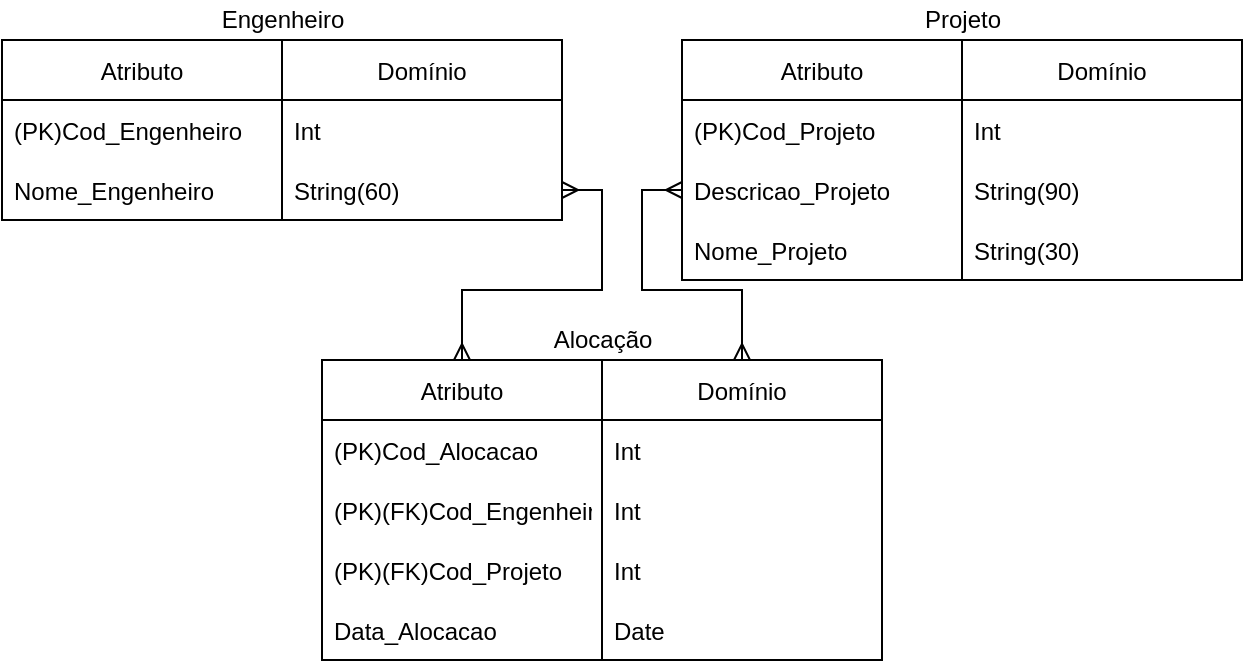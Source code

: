 <mxfile version="18.0.6" type="github">
  <diagram id="PFw5yT5ykMYJb6qAE72h" name="Página-1">
    <mxGraphModel dx="868" dy="482" grid="1" gridSize="10" guides="1" tooltips="1" connect="1" arrows="1" fold="1" page="1" pageScale="1" pageWidth="827" pageHeight="1169" math="0" shadow="0">
      <root>
        <mxCell id="0" />
        <mxCell id="1" parent="0" />
        <mxCell id="zG7kJAzisxYFAIQWUQVz-1" value="Atributo" style="swimlane;fontStyle=0;childLayout=stackLayout;horizontal=1;startSize=30;horizontalStack=0;resizeParent=1;resizeParentMax=0;resizeLast=0;collapsible=1;marginBottom=0;" vertex="1" parent="1">
          <mxGeometry x="60" y="40" width="140" height="90" as="geometry" />
        </mxCell>
        <mxCell id="zG7kJAzisxYFAIQWUQVz-2" value="(PK)Cod_Engenheiro" style="text;strokeColor=none;fillColor=none;align=left;verticalAlign=middle;spacingLeft=4;spacingRight=4;overflow=hidden;points=[[0,0.5],[1,0.5]];portConstraint=eastwest;rotatable=0;" vertex="1" parent="zG7kJAzisxYFAIQWUQVz-1">
          <mxGeometry y="30" width="140" height="30" as="geometry" />
        </mxCell>
        <mxCell id="zG7kJAzisxYFAIQWUQVz-3" value="Nome_Engenheiro" style="text;strokeColor=none;fillColor=none;align=left;verticalAlign=middle;spacingLeft=4;spacingRight=4;overflow=hidden;points=[[0,0.5],[1,0.5]];portConstraint=eastwest;rotatable=0;" vertex="1" parent="zG7kJAzisxYFAIQWUQVz-1">
          <mxGeometry y="60" width="140" height="30" as="geometry" />
        </mxCell>
        <mxCell id="zG7kJAzisxYFAIQWUQVz-5" value="Domínio" style="swimlane;fontStyle=0;childLayout=stackLayout;horizontal=1;startSize=30;horizontalStack=0;resizeParent=1;resizeParentMax=0;resizeLast=0;collapsible=1;marginBottom=0;" vertex="1" parent="1">
          <mxGeometry x="200" y="40" width="140" height="90" as="geometry" />
        </mxCell>
        <mxCell id="zG7kJAzisxYFAIQWUQVz-6" value="Int" style="text;strokeColor=none;fillColor=none;align=left;verticalAlign=middle;spacingLeft=4;spacingRight=4;overflow=hidden;points=[[0,0.5],[1,0.5]];portConstraint=eastwest;rotatable=0;" vertex="1" parent="zG7kJAzisxYFAIQWUQVz-5">
          <mxGeometry y="30" width="140" height="30" as="geometry" />
        </mxCell>
        <mxCell id="zG7kJAzisxYFAIQWUQVz-7" value="String(60)" style="text;strokeColor=none;fillColor=none;align=left;verticalAlign=middle;spacingLeft=4;spacingRight=4;overflow=hidden;points=[[0,0.5],[1,0.5]];portConstraint=eastwest;rotatable=0;" vertex="1" parent="zG7kJAzisxYFAIQWUQVz-5">
          <mxGeometry y="60" width="140" height="30" as="geometry" />
        </mxCell>
        <mxCell id="zG7kJAzisxYFAIQWUQVz-9" value="Atributo" style="swimlane;fontStyle=0;childLayout=stackLayout;horizontal=1;startSize=30;horizontalStack=0;resizeParent=1;resizeParentMax=0;resizeLast=0;collapsible=1;marginBottom=0;" vertex="1" parent="1">
          <mxGeometry x="400" y="40" width="140" height="120" as="geometry" />
        </mxCell>
        <mxCell id="zG7kJAzisxYFAIQWUQVz-11" value="(PK)Cod_Projeto" style="text;strokeColor=none;fillColor=none;align=left;verticalAlign=middle;spacingLeft=4;spacingRight=4;overflow=hidden;points=[[0,0.5],[1,0.5]];portConstraint=eastwest;rotatable=0;" vertex="1" parent="zG7kJAzisxYFAIQWUQVz-9">
          <mxGeometry y="30" width="140" height="30" as="geometry" />
        </mxCell>
        <mxCell id="zG7kJAzisxYFAIQWUQVz-10" value="Descricao_Projeto" style="text;strokeColor=none;fillColor=none;align=left;verticalAlign=middle;spacingLeft=4;spacingRight=4;overflow=hidden;points=[[0,0.5],[1,0.5]];portConstraint=eastwest;rotatable=0;" vertex="1" parent="zG7kJAzisxYFAIQWUQVz-9">
          <mxGeometry y="60" width="140" height="30" as="geometry" />
        </mxCell>
        <mxCell id="zG7kJAzisxYFAIQWUQVz-16" value="Nome_Projeto" style="text;strokeColor=none;fillColor=none;align=left;verticalAlign=middle;spacingLeft=4;spacingRight=4;overflow=hidden;points=[[0,0.5],[1,0.5]];portConstraint=eastwest;rotatable=0;" vertex="1" parent="zG7kJAzisxYFAIQWUQVz-9">
          <mxGeometry y="90" width="140" height="30" as="geometry" />
        </mxCell>
        <mxCell id="zG7kJAzisxYFAIQWUQVz-12" value="Domínio" style="swimlane;fontStyle=0;childLayout=stackLayout;horizontal=1;startSize=30;horizontalStack=0;resizeParent=1;resizeParentMax=0;resizeLast=0;collapsible=1;marginBottom=0;" vertex="1" parent="1">
          <mxGeometry x="540" y="40" width="140" height="120" as="geometry" />
        </mxCell>
        <mxCell id="zG7kJAzisxYFAIQWUQVz-19" value="Int" style="text;strokeColor=none;fillColor=none;align=left;verticalAlign=middle;spacingLeft=4;spacingRight=4;overflow=hidden;points=[[0,0.5],[1,0.5]];portConstraint=eastwest;rotatable=0;" vertex="1" parent="zG7kJAzisxYFAIQWUQVz-12">
          <mxGeometry y="30" width="140" height="30" as="geometry" />
        </mxCell>
        <mxCell id="zG7kJAzisxYFAIQWUQVz-20" value="String(90)" style="text;strokeColor=none;fillColor=none;align=left;verticalAlign=middle;spacingLeft=4;spacingRight=4;overflow=hidden;points=[[0,0.5],[1,0.5]];portConstraint=eastwest;rotatable=0;" vertex="1" parent="zG7kJAzisxYFAIQWUQVz-12">
          <mxGeometry y="60" width="140" height="30" as="geometry" />
        </mxCell>
        <mxCell id="zG7kJAzisxYFAIQWUQVz-21" value="String(30)" style="text;strokeColor=none;fillColor=none;align=left;verticalAlign=middle;spacingLeft=4;spacingRight=4;overflow=hidden;points=[[0,0.5],[1,0.5]];portConstraint=eastwest;rotatable=0;" vertex="1" parent="zG7kJAzisxYFAIQWUQVz-12">
          <mxGeometry y="90" width="140" height="30" as="geometry" />
        </mxCell>
        <mxCell id="zG7kJAzisxYFAIQWUQVz-22" value="Atributo" style="swimlane;fontStyle=0;childLayout=stackLayout;horizontal=1;startSize=30;horizontalStack=0;resizeParent=1;resizeParentMax=0;resizeLast=0;collapsible=1;marginBottom=0;" vertex="1" parent="1">
          <mxGeometry x="220" y="200" width="140" height="150" as="geometry" />
        </mxCell>
        <mxCell id="zG7kJAzisxYFAIQWUQVz-23" value="(PK)Cod_Alocacao" style="text;strokeColor=none;fillColor=none;align=left;verticalAlign=middle;spacingLeft=4;spacingRight=4;overflow=hidden;points=[[0,0.5],[1,0.5]];portConstraint=eastwest;rotatable=0;" vertex="1" parent="zG7kJAzisxYFAIQWUQVz-22">
          <mxGeometry y="30" width="140" height="30" as="geometry" />
        </mxCell>
        <mxCell id="zG7kJAzisxYFAIQWUQVz-24" value="(PK)(FK)Cod_Engenheiro" style="text;strokeColor=none;fillColor=none;align=left;verticalAlign=middle;spacingLeft=4;spacingRight=4;overflow=hidden;points=[[0,0.5],[1,0.5]];portConstraint=eastwest;rotatable=0;" vertex="1" parent="zG7kJAzisxYFAIQWUQVz-22">
          <mxGeometry y="60" width="140" height="30" as="geometry" />
        </mxCell>
        <mxCell id="zG7kJAzisxYFAIQWUQVz-25" value="(PK)(FK)Cod_Projeto" style="text;strokeColor=none;fillColor=none;align=left;verticalAlign=middle;spacingLeft=4;spacingRight=4;overflow=hidden;points=[[0,0.5],[1,0.5]];portConstraint=eastwest;rotatable=0;" vertex="1" parent="zG7kJAzisxYFAIQWUQVz-22">
          <mxGeometry y="90" width="140" height="30" as="geometry" />
        </mxCell>
        <mxCell id="zG7kJAzisxYFAIQWUQVz-33" value="Data_Alocacao" style="text;strokeColor=none;fillColor=none;align=left;verticalAlign=middle;spacingLeft=4;spacingRight=4;overflow=hidden;points=[[0,0.5],[1,0.5]];portConstraint=eastwest;rotatable=0;" vertex="1" parent="zG7kJAzisxYFAIQWUQVz-22">
          <mxGeometry y="120" width="140" height="30" as="geometry" />
        </mxCell>
        <mxCell id="zG7kJAzisxYFAIQWUQVz-26" value="Domínio" style="swimlane;fontStyle=0;childLayout=stackLayout;horizontal=1;startSize=30;horizontalStack=0;resizeParent=1;resizeParentMax=0;resizeLast=0;collapsible=1;marginBottom=0;" vertex="1" parent="1">
          <mxGeometry x="360" y="200" width="140" height="150" as="geometry" />
        </mxCell>
        <mxCell id="zG7kJAzisxYFAIQWUQVz-27" value="Int" style="text;strokeColor=none;fillColor=none;align=left;verticalAlign=middle;spacingLeft=4;spacingRight=4;overflow=hidden;points=[[0,0.5],[1,0.5]];portConstraint=eastwest;rotatable=0;" vertex="1" parent="zG7kJAzisxYFAIQWUQVz-26">
          <mxGeometry y="30" width="140" height="30" as="geometry" />
        </mxCell>
        <mxCell id="zG7kJAzisxYFAIQWUQVz-28" value="Int" style="text;strokeColor=none;fillColor=none;align=left;verticalAlign=middle;spacingLeft=4;spacingRight=4;overflow=hidden;points=[[0,0.5],[1,0.5]];portConstraint=eastwest;rotatable=0;" vertex="1" parent="zG7kJAzisxYFAIQWUQVz-26">
          <mxGeometry y="60" width="140" height="30" as="geometry" />
        </mxCell>
        <mxCell id="zG7kJAzisxYFAIQWUQVz-29" value="Int" style="text;strokeColor=none;fillColor=none;align=left;verticalAlign=middle;spacingLeft=4;spacingRight=4;overflow=hidden;points=[[0,0.5],[1,0.5]];portConstraint=eastwest;rotatable=0;" vertex="1" parent="zG7kJAzisxYFAIQWUQVz-26">
          <mxGeometry y="90" width="140" height="30" as="geometry" />
        </mxCell>
        <mxCell id="zG7kJAzisxYFAIQWUQVz-34" value="Date" style="text;strokeColor=none;fillColor=none;align=left;verticalAlign=middle;spacingLeft=4;spacingRight=4;overflow=hidden;points=[[0,0.5],[1,0.5]];portConstraint=eastwest;rotatable=0;" vertex="1" parent="zG7kJAzisxYFAIQWUQVz-26">
          <mxGeometry y="120" width="140" height="30" as="geometry" />
        </mxCell>
        <mxCell id="zG7kJAzisxYFAIQWUQVz-30" value="Engenheiro" style="text;html=1;align=center;verticalAlign=middle;resizable=0;points=[];autosize=1;strokeColor=none;fillColor=none;" vertex="1" parent="1">
          <mxGeometry x="160" y="20" width="80" height="20" as="geometry" />
        </mxCell>
        <mxCell id="zG7kJAzisxYFAIQWUQVz-31" value="Projeto" style="text;html=1;align=center;verticalAlign=middle;resizable=0;points=[];autosize=1;strokeColor=none;fillColor=none;" vertex="1" parent="1">
          <mxGeometry x="515" y="20" width="50" height="20" as="geometry" />
        </mxCell>
        <mxCell id="zG7kJAzisxYFAIQWUQVz-32" value="Alocação" style="text;html=1;align=center;verticalAlign=middle;resizable=0;points=[];autosize=1;strokeColor=none;fillColor=none;" vertex="1" parent="1">
          <mxGeometry x="330" y="180" width="60" height="20" as="geometry" />
        </mxCell>
        <mxCell id="zG7kJAzisxYFAIQWUQVz-36" style="edgeStyle=orthogonalEdgeStyle;rounded=0;orthogonalLoop=1;jettySize=auto;html=1;exitX=1;exitY=0.5;exitDx=0;exitDy=0;startArrow=ERmany;startFill=0;endArrow=ERmany;endFill=0;" edge="1" parent="1" source="zG7kJAzisxYFAIQWUQVz-7" target="zG7kJAzisxYFAIQWUQVz-22">
          <mxGeometry relative="1" as="geometry" />
        </mxCell>
        <mxCell id="zG7kJAzisxYFAIQWUQVz-37" style="edgeStyle=orthogonalEdgeStyle;rounded=0;orthogonalLoop=1;jettySize=auto;html=1;exitX=0;exitY=0.5;exitDx=0;exitDy=0;startArrow=ERmany;startFill=0;endArrow=ERmany;endFill=0;" edge="1" parent="1" source="zG7kJAzisxYFAIQWUQVz-10" target="zG7kJAzisxYFAIQWUQVz-26">
          <mxGeometry relative="1" as="geometry" />
        </mxCell>
      </root>
    </mxGraphModel>
  </diagram>
</mxfile>
